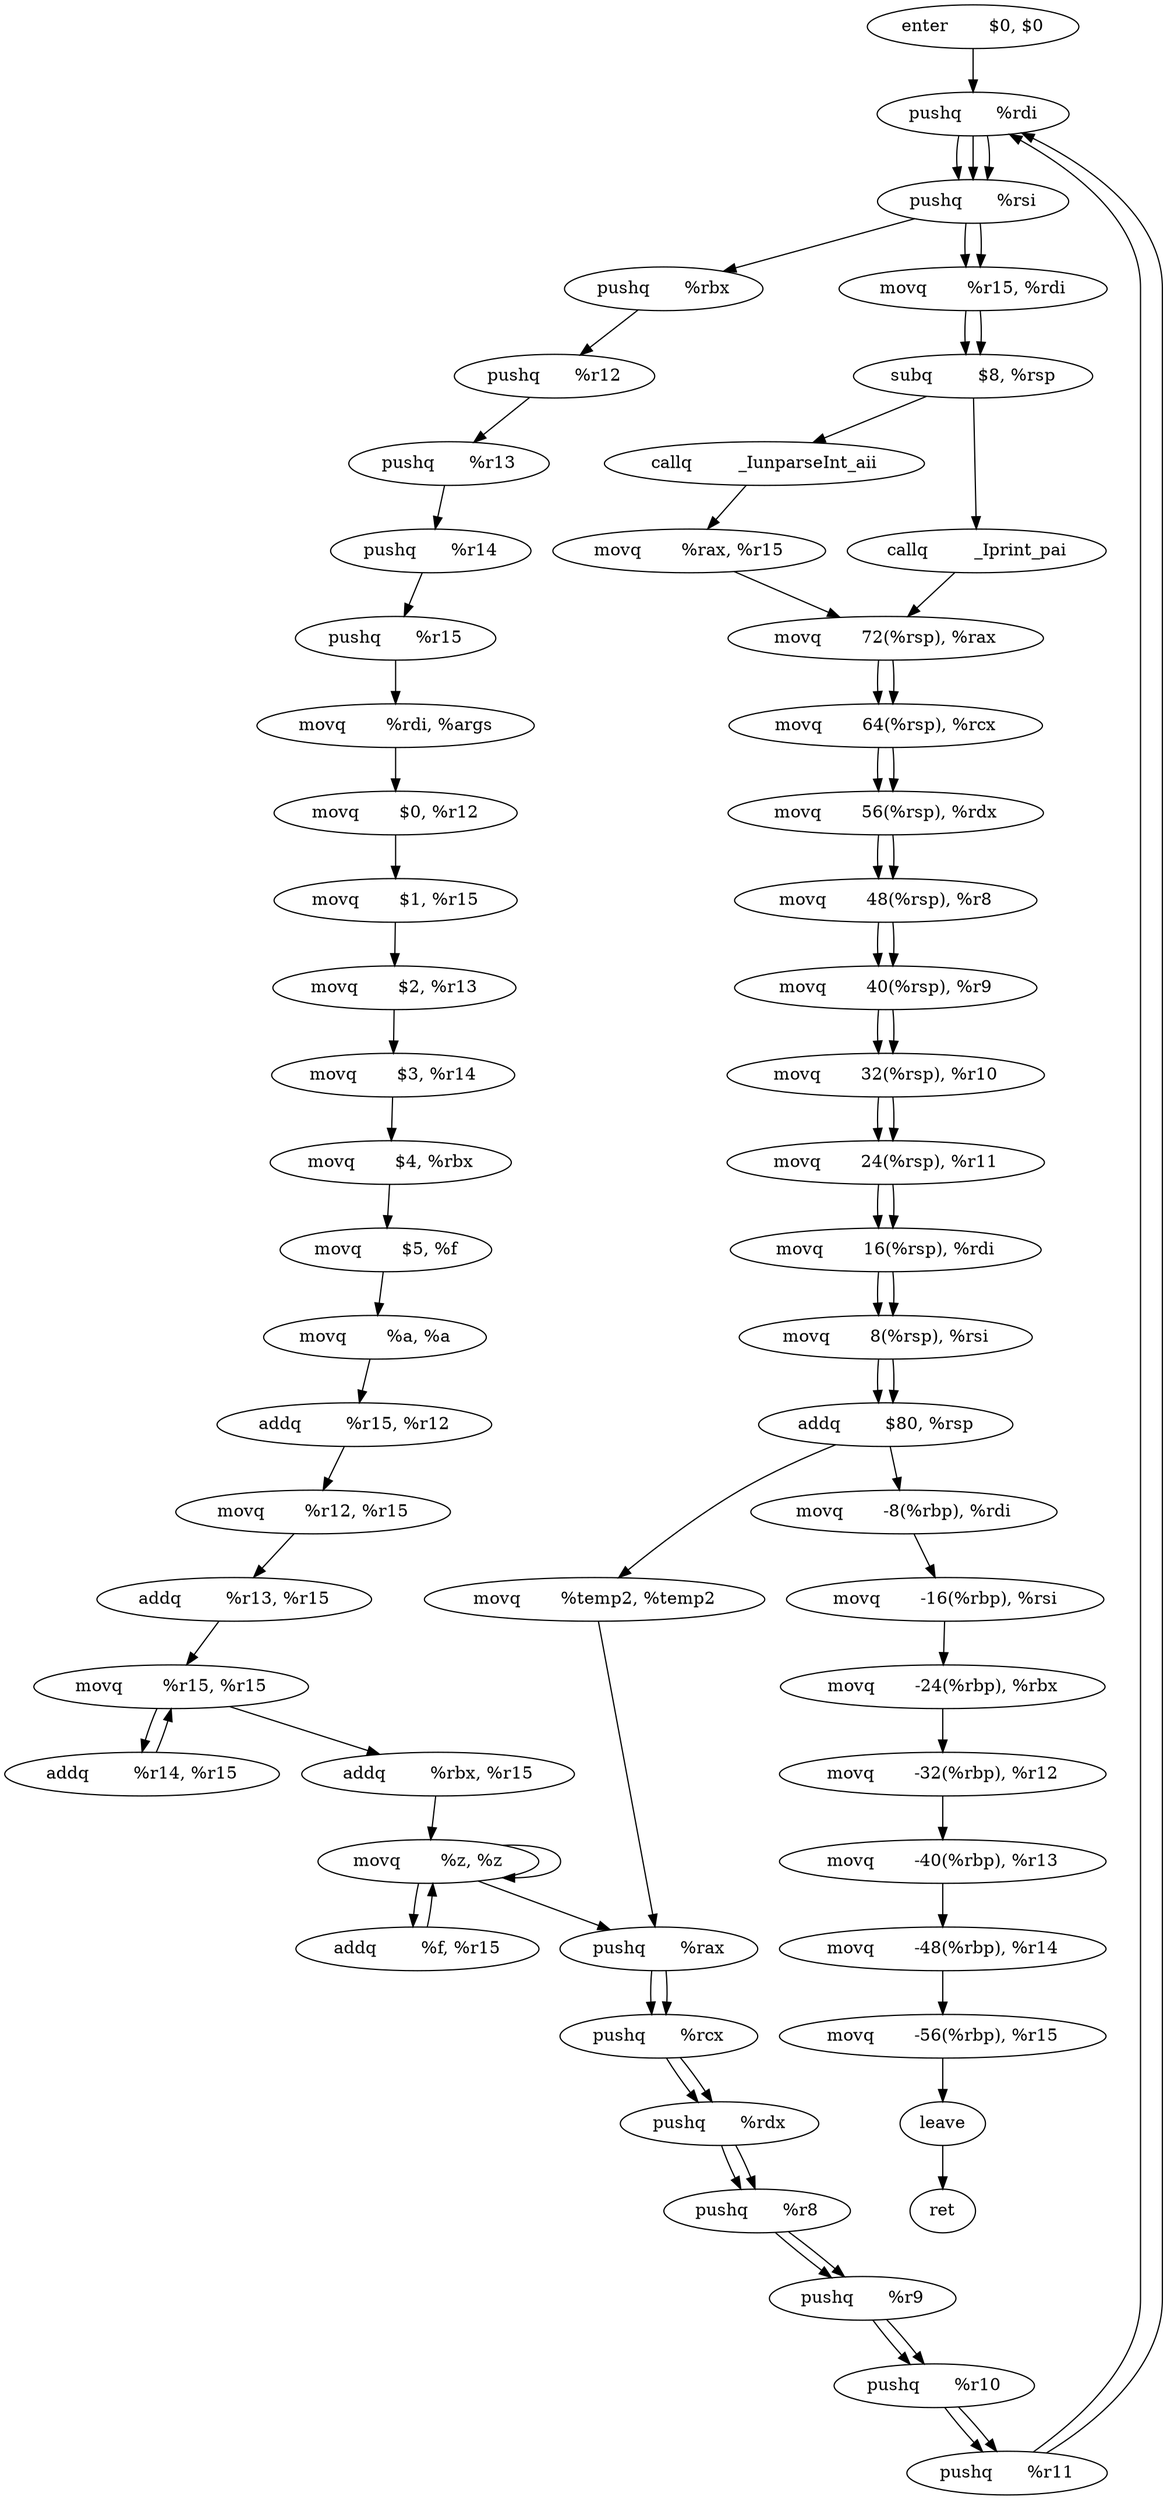 digraph {
{	rankdir=LR
	node[shape=box]
}	"enter	$0, $0" -> {"pushq	%rdi"}
	"pushq	%rdi" -> {"pushq	%rsi"}
	"pushq	%rsi" -> {"pushq	%rbx"}
	"pushq	%rbx" -> {"pushq	%r12"}
	"pushq	%r12" -> {"pushq	%r13"}
	"pushq	%r13" -> {"pushq	%r14"}
	"pushq	%r14" -> {"pushq	%r15"}
	"pushq	%r15" -> {"movq	%rdi, %args"}
	"movq	%rdi, %args" -> {"movq	$0, %r12"}
	"movq	$0, %r12" -> {"movq	$1, %r15"}
	"movq	$1, %r15" -> {"movq	$2, %r13"}
	"movq	$2, %r13" -> {"movq	$3, %r14"}
	"movq	$3, %r14" -> {"movq	$4, %rbx"}
	"movq	$4, %rbx" -> {"movq	$5, %f"}
	"movq	$5, %f" -> {"movq	%a, %a"}
	"movq	%a, %a" -> {"addq	%r15, %r12"}
	"addq	%r15, %r12" -> {"movq	%r12, %r15"}
	"movq	%r12, %r15" -> {"addq	%r13, %r15"}
	"addq	%r13, %r15" -> {"movq	%r15, %r15"}
	"movq	%r15, %r15" -> {"addq	%r14, %r15"}
	"addq	%r14, %r15" -> {"movq	%r15, %r15"}
	"movq	%r15, %r15" -> {"addq	%rbx, %r15"}
	"addq	%rbx, %r15" -> {"movq	%z, %z"}
	"movq	%z, %z" -> {"addq	%f, %r15"}
	"addq	%f, %r15" -> {"movq	%z, %z"}
	"movq	%z, %z" -> {"movq	%z, %z"}
	"movq	%z, %z" -> {"pushq	%rax"}
	"pushq	%rax" -> {"pushq	%rcx"}
	"pushq	%rcx" -> {"pushq	%rdx"}
	"pushq	%rdx" -> {"pushq	%r8"}
	"pushq	%r8" -> {"pushq	%r9"}
	"pushq	%r9" -> {"pushq	%r10"}
	"pushq	%r10" -> {"pushq	%r11"}
	"pushq	%r11" -> {"pushq	%rdi"}
	"pushq	%rdi" -> {"pushq	%rsi"}
	"pushq	%rsi" -> {"movq	%r15, %rdi"}
	"movq	%r15, %rdi" -> {"subq	$8, %rsp"}
	"subq	$8, %rsp" -> {"callq	_IunparseInt_aii"}
	"callq	_IunparseInt_aii" -> {"movq	%rax, %r15"}
	"movq	%rax, %r15" -> {"movq	72(%rsp), %rax"}
	"movq	72(%rsp), %rax" -> {"movq	64(%rsp), %rcx"}
	"movq	64(%rsp), %rcx" -> {"movq	56(%rsp), %rdx"}
	"movq	56(%rsp), %rdx" -> {"movq	48(%rsp), %r8"}
	"movq	48(%rsp), %r8" -> {"movq	40(%rsp), %r9"}
	"movq	40(%rsp), %r9" -> {"movq	32(%rsp), %r10"}
	"movq	32(%rsp), %r10" -> {"movq	24(%rsp), %r11"}
	"movq	24(%rsp), %r11" -> {"movq	16(%rsp), %rdi"}
	"movq	16(%rsp), %rdi" -> {"movq	8(%rsp), %rsi"}
	"movq	8(%rsp), %rsi" -> {"addq	$80, %rsp"}
	"addq	$80, %rsp" -> {"movq	%temp2, %temp2"}
	"movq	%temp2, %temp2" -> {"pushq	%rax"}
	"pushq	%rax" -> {"pushq	%rcx"}
	"pushq	%rcx" -> {"pushq	%rdx"}
	"pushq	%rdx" -> {"pushq	%r8"}
	"pushq	%r8" -> {"pushq	%r9"}
	"pushq	%r9" -> {"pushq	%r10"}
	"pushq	%r10" -> {"pushq	%r11"}
	"pushq	%r11" -> {"pushq	%rdi"}
	"pushq	%rdi" -> {"pushq	%rsi"}
	"pushq	%rsi" -> {"movq	%r15, %rdi"}
	"movq	%r15, %rdi" -> {"subq	$8, %rsp"}
	"subq	$8, %rsp" -> {"callq	_Iprint_pai"}
	"callq	_Iprint_pai" -> {"movq	72(%rsp), %rax"}
	"movq	72(%rsp), %rax" -> {"movq	64(%rsp), %rcx"}
	"movq	64(%rsp), %rcx" -> {"movq	56(%rsp), %rdx"}
	"movq	56(%rsp), %rdx" -> {"movq	48(%rsp), %r8"}
	"movq	48(%rsp), %r8" -> {"movq	40(%rsp), %r9"}
	"movq	40(%rsp), %r9" -> {"movq	32(%rsp), %r10"}
	"movq	32(%rsp), %r10" -> {"movq	24(%rsp), %r11"}
	"movq	24(%rsp), %r11" -> {"movq	16(%rsp), %rdi"}
	"movq	16(%rsp), %rdi" -> {"movq	8(%rsp), %rsi"}
	"movq	8(%rsp), %rsi" -> {"addq	$80, %rsp"}
	"addq	$80, %rsp" -> {"movq	-8(%rbp), %rdi"}
	"movq	-8(%rbp), %rdi" -> {"movq	-16(%rbp), %rsi"}
	"movq	-16(%rbp), %rsi" -> {"movq	-24(%rbp), %rbx"}
	"movq	-24(%rbp), %rbx" -> {"movq	-32(%rbp), %r12"}
	"movq	-32(%rbp), %r12" -> {"movq	-40(%rbp), %r13"}
	"movq	-40(%rbp), %r13" -> {"movq	-48(%rbp), %r14"}
	"movq	-48(%rbp), %r14" -> {"movq	-56(%rbp), %r15"}
	"movq	-56(%rbp), %r15" -> {"leave"}
	"leave" -> {"ret"}
	"ret" -> {}
}